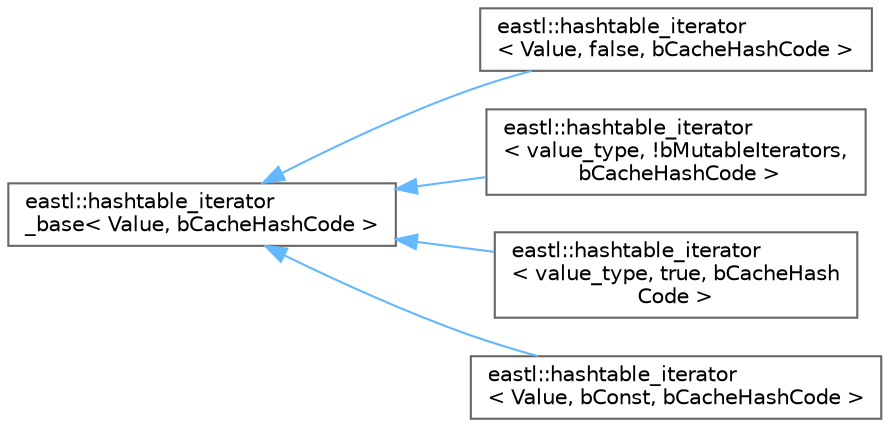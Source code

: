 digraph "类继承关系图"
{
 // LATEX_PDF_SIZE
  bgcolor="transparent";
  edge [fontname=Helvetica,fontsize=10,labelfontname=Helvetica,labelfontsize=10];
  node [fontname=Helvetica,fontsize=10,shape=box,height=0.2,width=0.4];
  rankdir="LR";
  Node0 [id="Node000000",label="eastl::hashtable_iterator\l_base\< Value, bCacheHashCode \>",height=0.2,width=0.4,color="grey40", fillcolor="white", style="filled",URL="$structeastl_1_1hashtable__iterator__base.html",tooltip=" "];
  Node0 -> Node1 [id="edge736_Node000000_Node000001",dir="back",color="steelblue1",style="solid",tooltip=" "];
  Node1 [id="Node000001",label="eastl::hashtable_iterator\l\< Value, false, bCacheHashCode \>",height=0.2,width=0.4,color="grey40", fillcolor="white", style="filled",URL="$structeastl_1_1hashtable__iterator.html",tooltip=" "];
  Node0 -> Node2 [id="edge737_Node000000_Node000002",dir="back",color="steelblue1",style="solid",tooltip=" "];
  Node2 [id="Node000002",label="eastl::hashtable_iterator\l\< value_type, !bMutableIterators,\l bCacheHashCode \>",height=0.2,width=0.4,color="grey40", fillcolor="white", style="filled",URL="$structeastl_1_1hashtable__iterator.html",tooltip=" "];
  Node0 -> Node3 [id="edge738_Node000000_Node000003",dir="back",color="steelblue1",style="solid",tooltip=" "];
  Node3 [id="Node000003",label="eastl::hashtable_iterator\l\< value_type, true, bCacheHash\lCode \>",height=0.2,width=0.4,color="grey40", fillcolor="white", style="filled",URL="$structeastl_1_1hashtable__iterator.html",tooltip=" "];
  Node0 -> Node4 [id="edge739_Node000000_Node000004",dir="back",color="steelblue1",style="solid",tooltip=" "];
  Node4 [id="Node000004",label="eastl::hashtable_iterator\l\< Value, bConst, bCacheHashCode \>",height=0.2,width=0.4,color="grey40", fillcolor="white", style="filled",URL="$structeastl_1_1hashtable__iterator.html",tooltip=" "];
}
